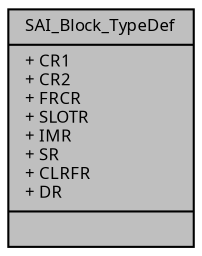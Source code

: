digraph "SAI_Block_TypeDef"
{
  edge [fontname="Sans",fontsize="8",labelfontname="Sans",labelfontsize="8"];
  node [fontname="Sans",fontsize="8",shape=record];
  Node1 [label="{SAI_Block_TypeDef\n|+ CR1\l+ CR2\l+ FRCR\l+ SLOTR\l+ IMR\l+ SR\l+ CLRFR\l+ DR\l|}",height=0.2,width=0.4,color="black", fillcolor="grey75", style="filled", fontcolor="black"];
}
